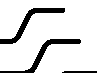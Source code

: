 prologues := 2; % make EPS

beginfig(1);

u := 4mm; % basic unit
linewidth := .15u;
rund := .4u; % size of rounded edges (maximum: u)

%                  z3 ------- z4
%                 /
%                /
%               /
%  z1 ------- z2        z6 ------- z7
%                      /
%                     /
%                    /
%                   z5

y1 = y2 = y6 = y7;
y3 = y4;
x7 - x6 = x6 - x2 = x2 - x1 = u;
z2 + (.5u,u) = z3;
x3 + u = x4;
z5 + (.5u,u) = z6;

z1 = origin; % arbitrarily put there

pickup pencircle scaled linewidth;

path circle[];
circle2 = fullcircle scaled rund shifted z2;
circle3 = fullcircle scaled rund shifted z3;
circle6 = fullcircle scaled rund shifted z6;

path p[];

p1 = (z1--z2 cutafter circle2) .. (z2--z3 cutbefore circle2 cutafter circle3)
		.. (z3--z4 cutbefore circle3);

draw p1;

p2 = p1 shifted (-.5u,u);
draw p2;

p3 = (z5--z6 cutafter circle 6) .. (z6--z7 cutbefore circle6);
draw p3;

endfig;
bye.
